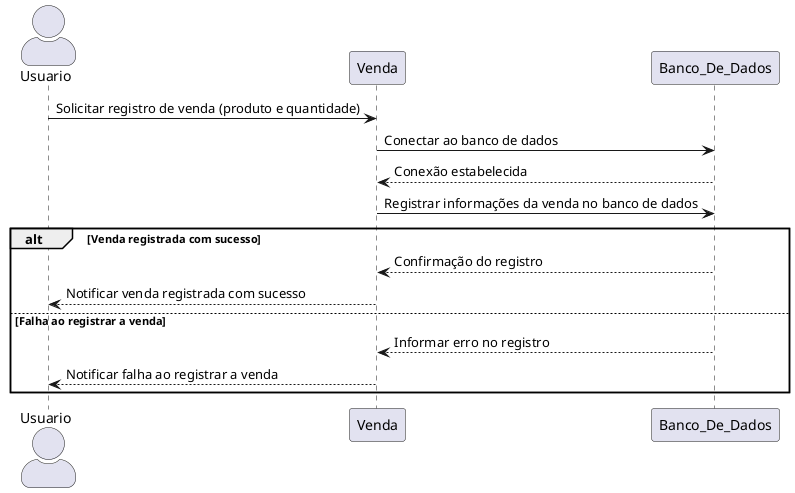 @startuml
skinparam actorStyle awesome
actor Usuario as usuario
participant Venda as venda
participant Banco_De_Dados as db

usuario -> venda : Solicitar registro de venda (produto e quantidade)
venda -> db : Conectar ao banco de dados
db --> venda : Conexão estabelecida

venda -> db : Registrar informações da venda no banco de dados
alt Venda registrada com sucesso
    db --> venda : Confirmação do registro
    venda --> usuario : Notificar venda registrada com sucesso
else Falha ao registrar a venda
    db --> venda : Informar erro no registro
    venda --> usuario : Notificar falha ao registrar a venda
end
@enduml
